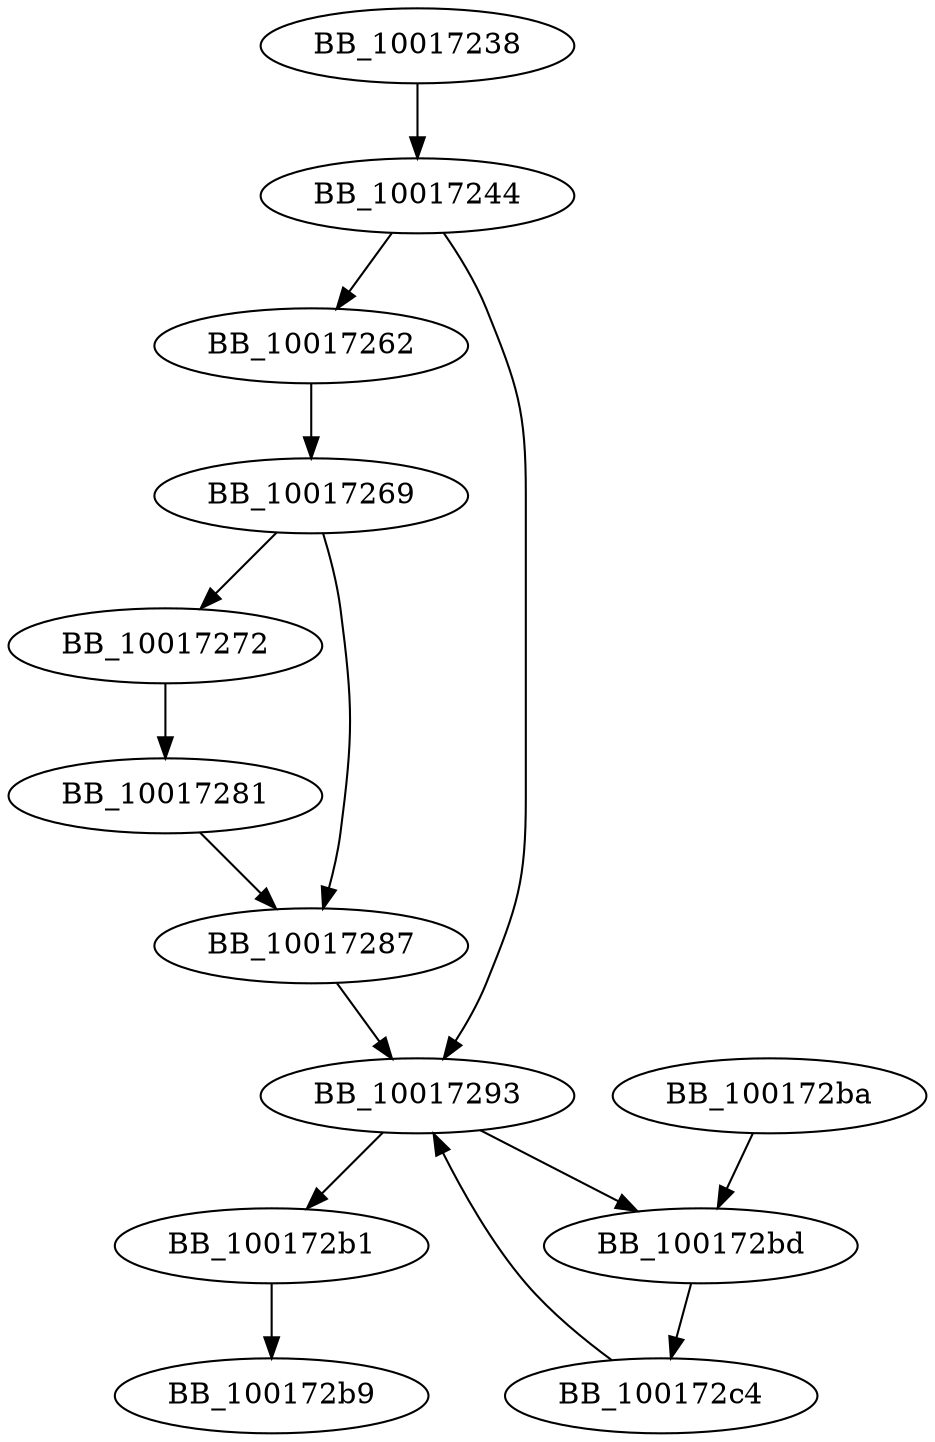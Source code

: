DiGraph ___lock_fhandle{
BB_10017238->BB_10017244
BB_10017244->BB_10017262
BB_10017244->BB_10017293
BB_10017262->BB_10017269
BB_10017269->BB_10017272
BB_10017269->BB_10017287
BB_10017272->BB_10017281
BB_10017281->BB_10017287
BB_10017287->BB_10017293
BB_10017293->BB_100172b1
BB_10017293->BB_100172bd
BB_100172b1->BB_100172b9
BB_100172ba->BB_100172bd
BB_100172bd->BB_100172c4
BB_100172c4->BB_10017293
}

